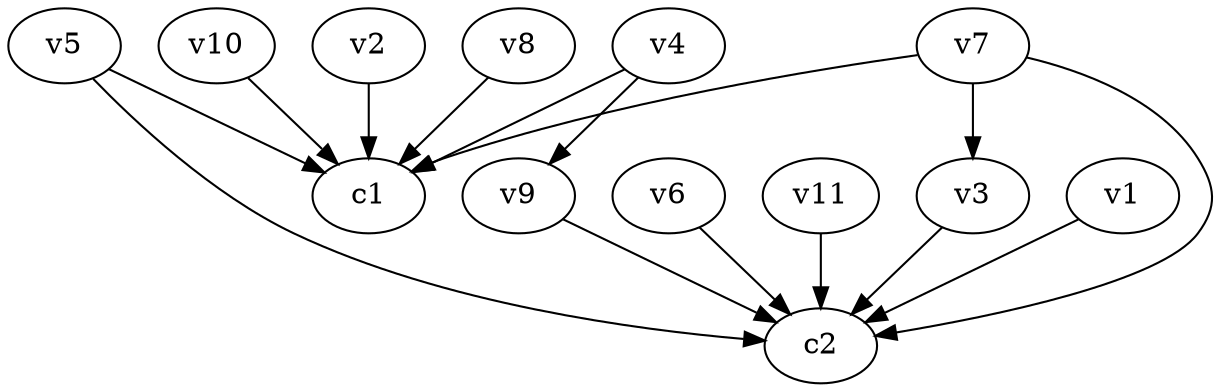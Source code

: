 strict digraph  {
c1;
c2;
v1;
v2;
v3;
v4;
v5;
v6;
v7;
v8;
v9;
v10;
v11;
v1 -> c2  [weight=1];
v2 -> c1  [weight=1];
v3 -> c2  [weight=1];
v4 -> c1  [weight=1];
v4 -> v9  [weight=1];
v5 -> c2  [weight=1];
v5 -> c1  [weight=1];
v6 -> c2  [weight=1];
v7 -> c1  [weight=1];
v7 -> c2  [weight=1];
v7 -> v3  [weight=1];
v8 -> c1  [weight=1];
v9 -> c2  [weight=1];
v10 -> c1  [weight=1];
v11 -> c2  [weight=1];
}
